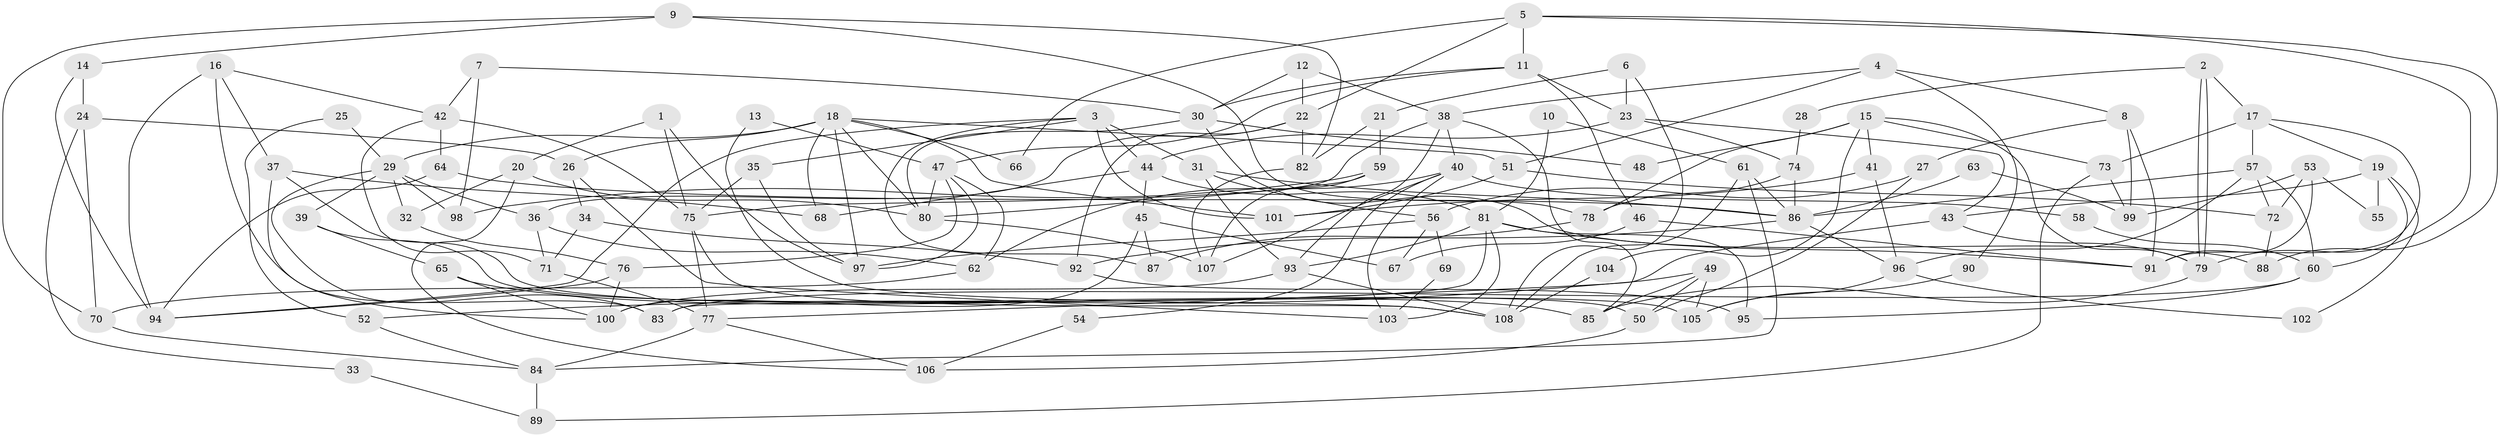 // coarse degree distribution, {11: 0.05555555555555555, 8: 0.05555555555555555, 12: 0.018518518518518517, 4: 0.25925925925925924, 3: 0.16666666666666666, 6: 0.05555555555555555, 7: 0.05555555555555555, 14: 0.018518518518518517, 9: 0.05555555555555555, 5: 0.1111111111111111, 2: 0.14814814814814814}
// Generated by graph-tools (version 1.1) at 2025/50/03/04/25 22:50:47]
// undirected, 108 vertices, 216 edges
graph export_dot {
  node [color=gray90,style=filled];
  1;
  2;
  3;
  4;
  5;
  6;
  7;
  8;
  9;
  10;
  11;
  12;
  13;
  14;
  15;
  16;
  17;
  18;
  19;
  20;
  21;
  22;
  23;
  24;
  25;
  26;
  27;
  28;
  29;
  30;
  31;
  32;
  33;
  34;
  35;
  36;
  37;
  38;
  39;
  40;
  41;
  42;
  43;
  44;
  45;
  46;
  47;
  48;
  49;
  50;
  51;
  52;
  53;
  54;
  55;
  56;
  57;
  58;
  59;
  60;
  61;
  62;
  63;
  64;
  65;
  66;
  67;
  68;
  69;
  70;
  71;
  72;
  73;
  74;
  75;
  76;
  77;
  78;
  79;
  80;
  81;
  82;
  83;
  84;
  85;
  86;
  87;
  88;
  89;
  90;
  91;
  92;
  93;
  94;
  95;
  96;
  97;
  98;
  99;
  100;
  101;
  102;
  103;
  104;
  105;
  106;
  107;
  108;
  1 -- 75;
  1 -- 20;
  1 -- 97;
  2 -- 79;
  2 -- 79;
  2 -- 17;
  2 -- 28;
  3 -- 44;
  3 -- 31;
  3 -- 35;
  3 -- 87;
  3 -- 94;
  3 -- 101;
  4 -- 38;
  4 -- 51;
  4 -- 8;
  4 -- 90;
  5 -- 11;
  5 -- 22;
  5 -- 66;
  5 -- 79;
  5 -- 88;
  6 -- 21;
  6 -- 23;
  6 -- 108;
  7 -- 30;
  7 -- 42;
  7 -- 98;
  8 -- 91;
  8 -- 27;
  8 -- 99;
  9 -- 70;
  9 -- 82;
  9 -- 14;
  9 -- 78;
  10 -- 61;
  10 -- 81;
  11 -- 47;
  11 -- 23;
  11 -- 30;
  11 -- 46;
  12 -- 30;
  12 -- 38;
  12 -- 22;
  13 -- 47;
  13 -- 108;
  14 -- 94;
  14 -- 24;
  15 -- 78;
  15 -- 79;
  15 -- 41;
  15 -- 48;
  15 -- 73;
  15 -- 104;
  16 -- 94;
  16 -- 42;
  16 -- 37;
  16 -- 83;
  17 -- 19;
  17 -- 57;
  17 -- 73;
  17 -- 91;
  18 -- 80;
  18 -- 51;
  18 -- 26;
  18 -- 29;
  18 -- 66;
  18 -- 68;
  18 -- 97;
  18 -- 101;
  19 -- 60;
  19 -- 43;
  19 -- 55;
  19 -- 102;
  20 -- 80;
  20 -- 32;
  20 -- 106;
  21 -- 82;
  21 -- 59;
  22 -- 92;
  22 -- 36;
  22 -- 82;
  23 -- 44;
  23 -- 43;
  23 -- 74;
  24 -- 26;
  24 -- 33;
  24 -- 70;
  25 -- 52;
  25 -- 29;
  26 -- 103;
  26 -- 34;
  27 -- 56;
  27 -- 50;
  28 -- 74;
  29 -- 83;
  29 -- 32;
  29 -- 36;
  29 -- 39;
  29 -- 98;
  30 -- 88;
  30 -- 48;
  30 -- 80;
  31 -- 93;
  31 -- 56;
  31 -- 86;
  32 -- 76;
  33 -- 89;
  34 -- 71;
  34 -- 92;
  35 -- 97;
  35 -- 75;
  36 -- 62;
  36 -- 71;
  37 -- 100;
  37 -- 68;
  37 -- 105;
  38 -- 75;
  38 -- 85;
  38 -- 40;
  38 -- 93;
  39 -- 50;
  39 -- 65;
  40 -- 62;
  40 -- 54;
  40 -- 58;
  40 -- 103;
  40 -- 107;
  41 -- 101;
  41 -- 96;
  42 -- 75;
  42 -- 64;
  42 -- 71;
  43 -- 77;
  43 -- 79;
  44 -- 68;
  44 -- 81;
  44 -- 45;
  45 -- 87;
  45 -- 67;
  45 -- 100;
  46 -- 91;
  46 -- 67;
  47 -- 97;
  47 -- 80;
  47 -- 62;
  47 -- 76;
  49 -- 105;
  49 -- 50;
  49 -- 52;
  49 -- 85;
  50 -- 106;
  51 -- 101;
  51 -- 72;
  52 -- 84;
  53 -- 91;
  53 -- 99;
  53 -- 55;
  53 -- 72;
  54 -- 106;
  56 -- 97;
  56 -- 67;
  56 -- 69;
  57 -- 86;
  57 -- 96;
  57 -- 60;
  57 -- 72;
  58 -- 60;
  59 -- 80;
  59 -- 98;
  59 -- 107;
  60 -- 95;
  60 -- 83;
  61 -- 108;
  61 -- 84;
  61 -- 86;
  62 -- 70;
  63 -- 99;
  63 -- 86;
  64 -- 94;
  64 -- 86;
  65 -- 85;
  65 -- 100;
  69 -- 103;
  70 -- 84;
  71 -- 77;
  72 -- 88;
  73 -- 89;
  73 -- 99;
  74 -- 86;
  74 -- 78;
  75 -- 108;
  75 -- 77;
  76 -- 100;
  76 -- 94;
  77 -- 84;
  77 -- 106;
  78 -- 87;
  79 -- 85;
  80 -- 107;
  81 -- 93;
  81 -- 83;
  81 -- 91;
  81 -- 95;
  81 -- 103;
  82 -- 107;
  84 -- 89;
  86 -- 92;
  86 -- 96;
  90 -- 105;
  92 -- 95;
  93 -- 100;
  93 -- 108;
  96 -- 102;
  96 -- 105;
  104 -- 108;
}
